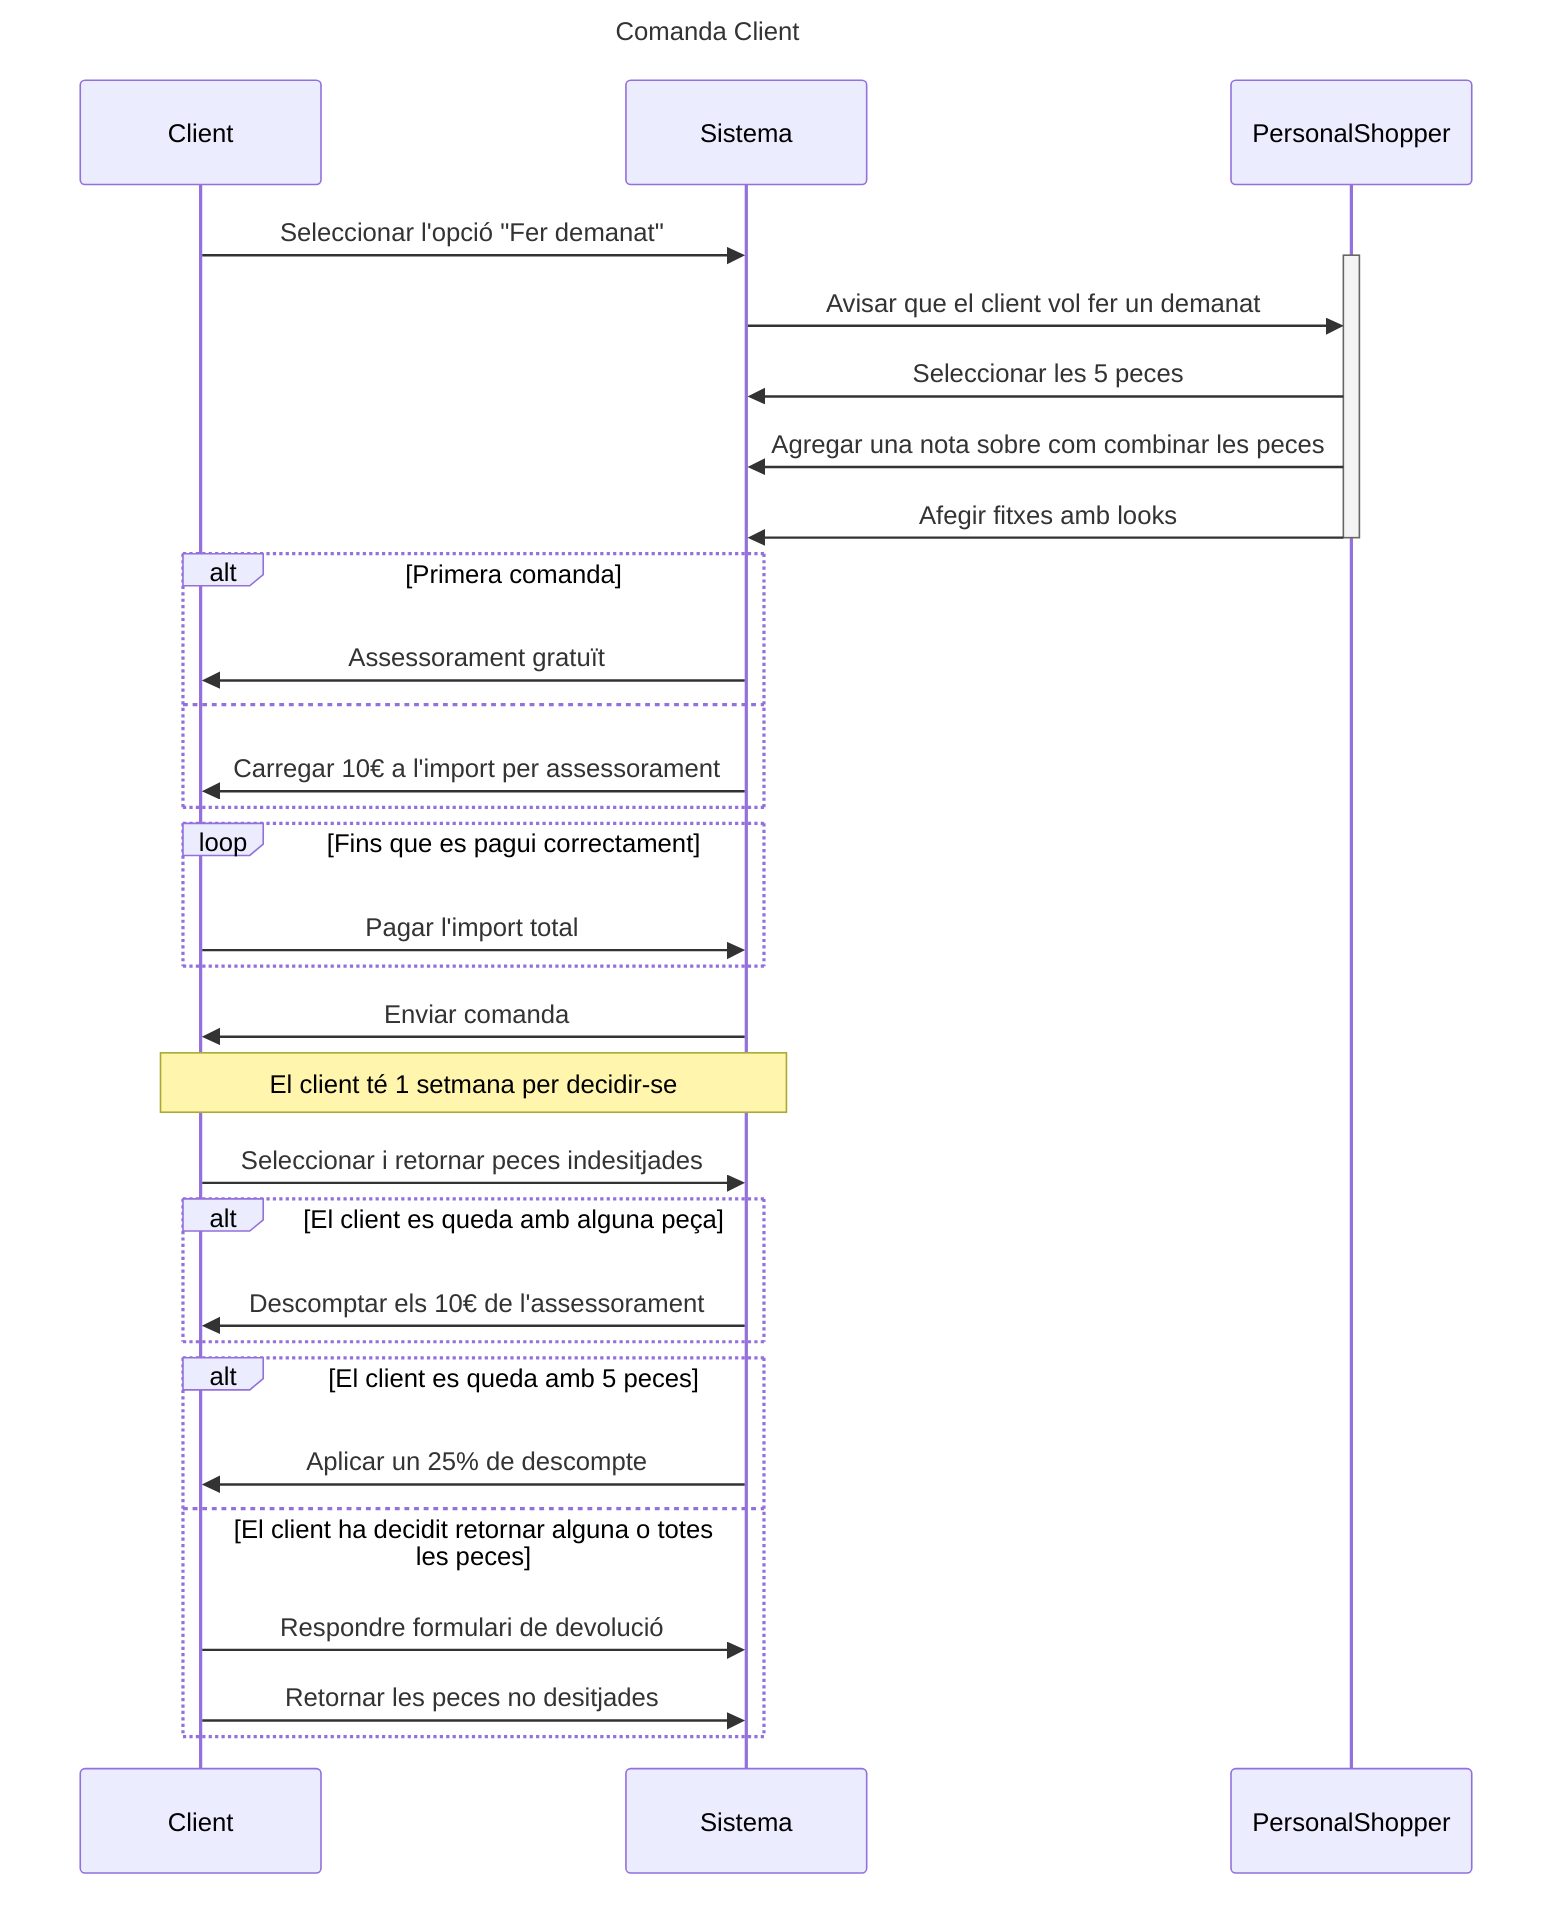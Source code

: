 ---
title: Comanda Client
---
sequenceDiagram
    participant C as Client
    participant S as Sistema
    participant PS as PersonalShopper
    C->>S: Seleccionar l'opció "Fer demanat"
    activate PS
    S->>PS: Avisar que el client vol fer un demanat
    PS->>S: Seleccionar les 5 peces
    PS->>S: Agregar una nota sobre com combinar les peces
    PS->>S: Afegir fitxes amb looks
    deactivate PS
    
    alt Primera comanda
        S->>C: Assessorament gratuït
    else
        S->>C: Carregar 10€ a l'import per assessorament
    end
    loop Fins que es pagui correctament
        C->>S: Pagar l'import total
    end
    S->>C: Enviar comanda
    note over C, S: El client té 1 setmana per decidir-se
    C->>S: Seleccionar i retornar peces indesitjades
    alt El client es queda amb alguna peça
        S->>C: Descomptar els 10€ de l'assessorament
    end
    alt El client es queda amb 5 peces
        S->>C: Aplicar un 25% de descompte
    else El client ha decidit retornar alguna o totes les peces  
        C->>S: Respondre formulari de devolució
        C->>S: Retornar les peces no desitjades
    end